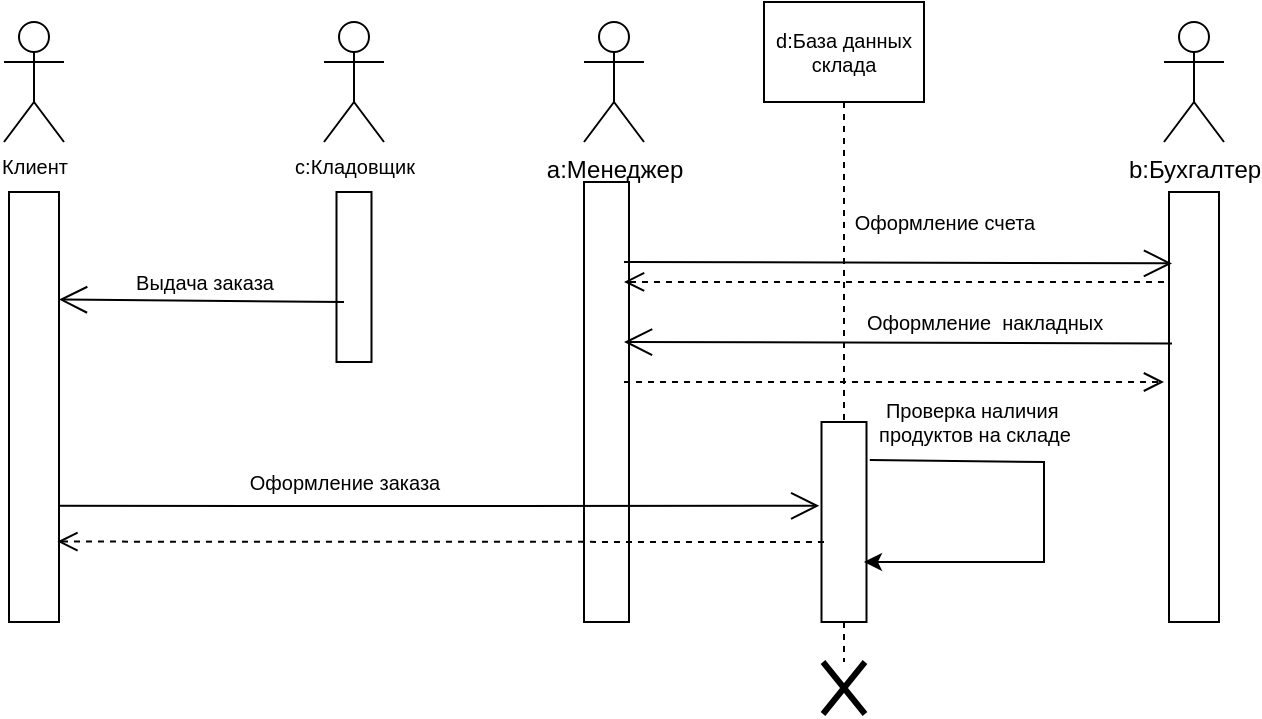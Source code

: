 <mxfile version="20.3.3" type="device"><diagram id="KmmlkmHjyGzu_d6N7kDs" name="Страница 1"><mxGraphModel dx="718" dy="402" grid="1" gridSize="10" guides="1" tooltips="1" connect="1" arrows="1" fold="1" page="1" pageScale="1" pageWidth="827" pageHeight="1169" math="0" shadow="0"><root><mxCell id="0"/><mxCell id="1" parent="0"/><mxCell id="9vC8w1fcr4fs-mNQtuZI-1" value="а:Менеджер" style="shape=umlActor;verticalLabelPosition=bottom;verticalAlign=top;html=1;outlineConnect=0;" vertex="1" parent="1"><mxGeometry x="330" y="220" width="30" height="60" as="geometry"/></mxCell><mxCell id="9vC8w1fcr4fs-mNQtuZI-2" value="" style="rounded=0;whiteSpace=wrap;html=1;" vertex="1" parent="1"><mxGeometry x="330" y="300" width="22.5" height="220" as="geometry"/></mxCell><mxCell id="9vC8w1fcr4fs-mNQtuZI-5" value="b:Бухгалтер" style="shape=umlActor;verticalLabelPosition=bottom;verticalAlign=top;html=1;outlineConnect=0;" vertex="1" parent="1"><mxGeometry x="620" y="220" width="30" height="60" as="geometry"/></mxCell><mxCell id="9vC8w1fcr4fs-mNQtuZI-27" value="d:База данных склада" style="rounded=0;whiteSpace=wrap;html=1;fontSize=10;" vertex="1" parent="1"><mxGeometry x="420" y="210" width="80" height="50" as="geometry"/></mxCell><mxCell id="9vC8w1fcr4fs-mNQtuZI-28" value="" style="endArrow=none;dashed=1;html=1;rounded=0;fontSize=10;exitX=0.5;exitY=1;exitDx=0;exitDy=0;entryX=0.5;entryY=0;entryDx=0;entryDy=0;" edge="1" parent="1" source="9vC8w1fcr4fs-mNQtuZI-27" target="9vC8w1fcr4fs-mNQtuZI-30"><mxGeometry width="50" height="50" relative="1" as="geometry"><mxPoint x="500" y="270" as="sourcePoint"/><mxPoint x="460" y="410" as="targetPoint"/></mxGeometry></mxCell><mxCell id="9vC8w1fcr4fs-mNQtuZI-30" value="" style="rounded=0;whiteSpace=wrap;html=1;" vertex="1" parent="1"><mxGeometry x="448.75" y="420" width="22.5" height="100" as="geometry"/></mxCell><mxCell id="9vC8w1fcr4fs-mNQtuZI-34" value="" style="endArrow=classic;html=1;rounded=0;fontSize=10;entryX=0.944;entryY=0.7;entryDx=0;entryDy=0;entryPerimeter=0;exitX=1.073;exitY=0.19;exitDx=0;exitDy=0;exitPerimeter=0;" edge="1" parent="1" source="9vC8w1fcr4fs-mNQtuZI-30"><mxGeometry width="50" height="50" relative="1" as="geometry"><mxPoint x="470" y="310" as="sourcePoint"/><mxPoint x="469.99" y="490.0" as="targetPoint"/><Array as="points"><mxPoint x="560" y="440"/><mxPoint x="560" y="490"/></Array></mxGeometry></mxCell><mxCell id="9vC8w1fcr4fs-mNQtuZI-40" value="" style="endArrow=open;endFill=1;endSize=12;html=1;rounded=0;fontSize=10;exitX=0.7;exitY=0.125;exitDx=0;exitDy=0;exitPerimeter=0;entryX=-0.05;entryY=0.619;entryDx=0;entryDy=0;entryPerimeter=0;" edge="1" parent="1"><mxGeometry width="160" relative="1" as="geometry"><mxPoint x="60" y="461.875" as="sourcePoint"/><mxPoint x="447.625" y="461.9" as="targetPoint"/><Array as="points"><mxPoint x="210" y="462"/></Array></mxGeometry></mxCell><mxCell id="9vC8w1fcr4fs-mNQtuZI-41" value="Проверка наличия&amp;nbsp;&lt;br&gt;продуктов на складе" style="text;html=1;align=center;verticalAlign=middle;resizable=0;points=[];autosize=1;strokeColor=none;fillColor=none;fontSize=10;" vertex="1" parent="1"><mxGeometry x="465" y="400" width="120" height="40" as="geometry"/></mxCell><mxCell id="9vC8w1fcr4fs-mNQtuZI-44" value="" style="rounded=0;whiteSpace=wrap;html=1;fontSize=10;" vertex="1" parent="1"><mxGeometry x="622.5" y="305" width="25" height="215" as="geometry"/></mxCell><mxCell id="9vC8w1fcr4fs-mNQtuZI-45" value="c:Кладовщик" style="shape=umlActor;verticalLabelPosition=bottom;verticalAlign=top;html=1;outlineConnect=0;fontSize=10;" vertex="1" parent="1"><mxGeometry x="200" y="220" width="30" height="60" as="geometry"/></mxCell><mxCell id="9vC8w1fcr4fs-mNQtuZI-48" value="Клиент" style="shape=umlActor;verticalLabelPosition=bottom;verticalAlign=top;html=1;outlineConnect=0;fontSize=10;" vertex="1" parent="1"><mxGeometry x="40" y="220" width="30" height="60" as="geometry"/></mxCell><mxCell id="9vC8w1fcr4fs-mNQtuZI-49" value="" style="rounded=0;whiteSpace=wrap;html=1;fontSize=10;" vertex="1" parent="1"><mxGeometry x="42.5" y="305" width="25" height="215" as="geometry"/></mxCell><mxCell id="9vC8w1fcr4fs-mNQtuZI-51" value="Оформление заказа" style="text;html=1;align=center;verticalAlign=middle;resizable=0;points=[];autosize=1;strokeColor=none;fillColor=none;fontSize=10;" vertex="1" parent="1"><mxGeometry x="150" y="435" width="120" height="30" as="geometry"/></mxCell><mxCell id="9vC8w1fcr4fs-mNQtuZI-53" value="" style="shape=umlDestroy;whiteSpace=wrap;html=1;strokeWidth=3;strokeColor=default;fontSize=10;" vertex="1" parent="1"><mxGeometry x="449.5" y="540" width="21" height="26" as="geometry"/></mxCell><mxCell id="9vC8w1fcr4fs-mNQtuZI-55" value="" style="html=1;verticalAlign=bottom;endArrow=open;dashed=1;endSize=8;rounded=0;fontSize=10;entryX=0.968;entryY=0.813;entryDx=0;entryDy=0;entryPerimeter=0;" edge="1" parent="1" target="9vC8w1fcr4fs-mNQtuZI-49"><mxGeometry relative="1" as="geometry"><mxPoint x="450" y="480" as="sourcePoint"/><mxPoint x="240" y="410" as="targetPoint"/></mxGeometry></mxCell><mxCell id="9vC8w1fcr4fs-mNQtuZI-56" value="" style="endArrow=none;dashed=1;html=1;rounded=0;fontSize=10;exitX=0.5;exitY=1;exitDx=0;exitDy=0;" edge="1" parent="1" source="9vC8w1fcr4fs-mNQtuZI-30" target="9vC8w1fcr4fs-mNQtuZI-53"><mxGeometry width="50" height="50" relative="1" as="geometry"><mxPoint x="470" y="270" as="sourcePoint"/><mxPoint x="553.333" y="280.0" as="targetPoint"/></mxGeometry></mxCell><mxCell id="9vC8w1fcr4fs-mNQtuZI-59" value="Оформление счета" style="text;html=1;align=center;verticalAlign=middle;resizable=0;points=[];autosize=1;strokeColor=none;fillColor=none;fontSize=10;" vertex="1" parent="1"><mxGeometry x="455" y="305" width="110" height="30" as="geometry"/></mxCell><mxCell id="9vC8w1fcr4fs-mNQtuZI-60" value="" style="html=1;verticalAlign=bottom;endArrow=open;dashed=1;endSize=8;rounded=0;fontSize=10;entryX=0.889;entryY=0.318;entryDx=0;entryDy=0;entryPerimeter=0;" edge="1" parent="1"><mxGeometry relative="1" as="geometry"><mxPoint x="620" y="350" as="sourcePoint"/><mxPoint x="350.003" y="349.96" as="targetPoint"/></mxGeometry></mxCell><mxCell id="9vC8w1fcr4fs-mNQtuZI-62" value="Оформление&amp;nbsp; накладных" style="text;html=1;align=center;verticalAlign=middle;resizable=0;points=[];autosize=1;strokeColor=none;fillColor=none;fontSize=10;" vertex="1" parent="1"><mxGeometry x="460" y="355" width="140" height="30" as="geometry"/></mxCell><mxCell id="9vC8w1fcr4fs-mNQtuZI-66" value="" style="endArrow=open;endFill=1;endSize=12;html=1;rounded=0;fontSize=10;entryX=0.06;entryY=0.166;entryDx=0;entryDy=0;entryPerimeter=0;" edge="1" parent="1" target="9vC8w1fcr4fs-mNQtuZI-44"><mxGeometry width="160" relative="1" as="geometry"><mxPoint x="350" y="340" as="sourcePoint"/><mxPoint x="620" y="340" as="targetPoint"/></mxGeometry></mxCell><mxCell id="9vC8w1fcr4fs-mNQtuZI-67" value="" style="endArrow=open;endFill=1;endSize=12;html=1;rounded=0;fontSize=10;entryX=0.06;entryY=0.166;entryDx=0;entryDy=0;entryPerimeter=0;" edge="1" parent="1"><mxGeometry width="160" relative="1" as="geometry"><mxPoint x="624" y="380.69" as="sourcePoint"/><mxPoint x="350" y="380" as="targetPoint"/></mxGeometry></mxCell><mxCell id="9vC8w1fcr4fs-mNQtuZI-68" value="" style="html=1;verticalAlign=bottom;endArrow=open;dashed=1;endSize=8;rounded=0;fontSize=10;entryX=0.889;entryY=0.318;entryDx=0;entryDy=0;entryPerimeter=0;" edge="1" parent="1"><mxGeometry relative="1" as="geometry"><mxPoint x="350.003" y="399.96" as="sourcePoint"/><mxPoint x="620" y="400" as="targetPoint"/></mxGeometry></mxCell><mxCell id="9vC8w1fcr4fs-mNQtuZI-69" value="" style="rounded=0;whiteSpace=wrap;html=1;fontSize=10;" vertex="1" parent="1"><mxGeometry x="206.25" y="305" width="17.5" height="85" as="geometry"/></mxCell><mxCell id="9vC8w1fcr4fs-mNQtuZI-70" value="" style="endArrow=open;endFill=1;endSize=12;html=1;rounded=0;fontSize=10;entryX=1;entryY=0.25;entryDx=0;entryDy=0;exitX=0.214;exitY=0.647;exitDx=0;exitDy=0;exitPerimeter=0;" edge="1" parent="1" source="9vC8w1fcr4fs-mNQtuZI-69" target="9vC8w1fcr4fs-mNQtuZI-49"><mxGeometry width="160" relative="1" as="geometry"><mxPoint x="160" y="350" as="sourcePoint"/><mxPoint x="320" y="350" as="targetPoint"/></mxGeometry></mxCell><mxCell id="9vC8w1fcr4fs-mNQtuZI-71" value="Выдача заказа" style="text;html=1;align=center;verticalAlign=middle;resizable=0;points=[];autosize=1;strokeColor=none;fillColor=none;fontSize=10;" vertex="1" parent="1"><mxGeometry x="95" y="335" width="90" height="30" as="geometry"/></mxCell></root></mxGraphModel></diagram></mxfile>